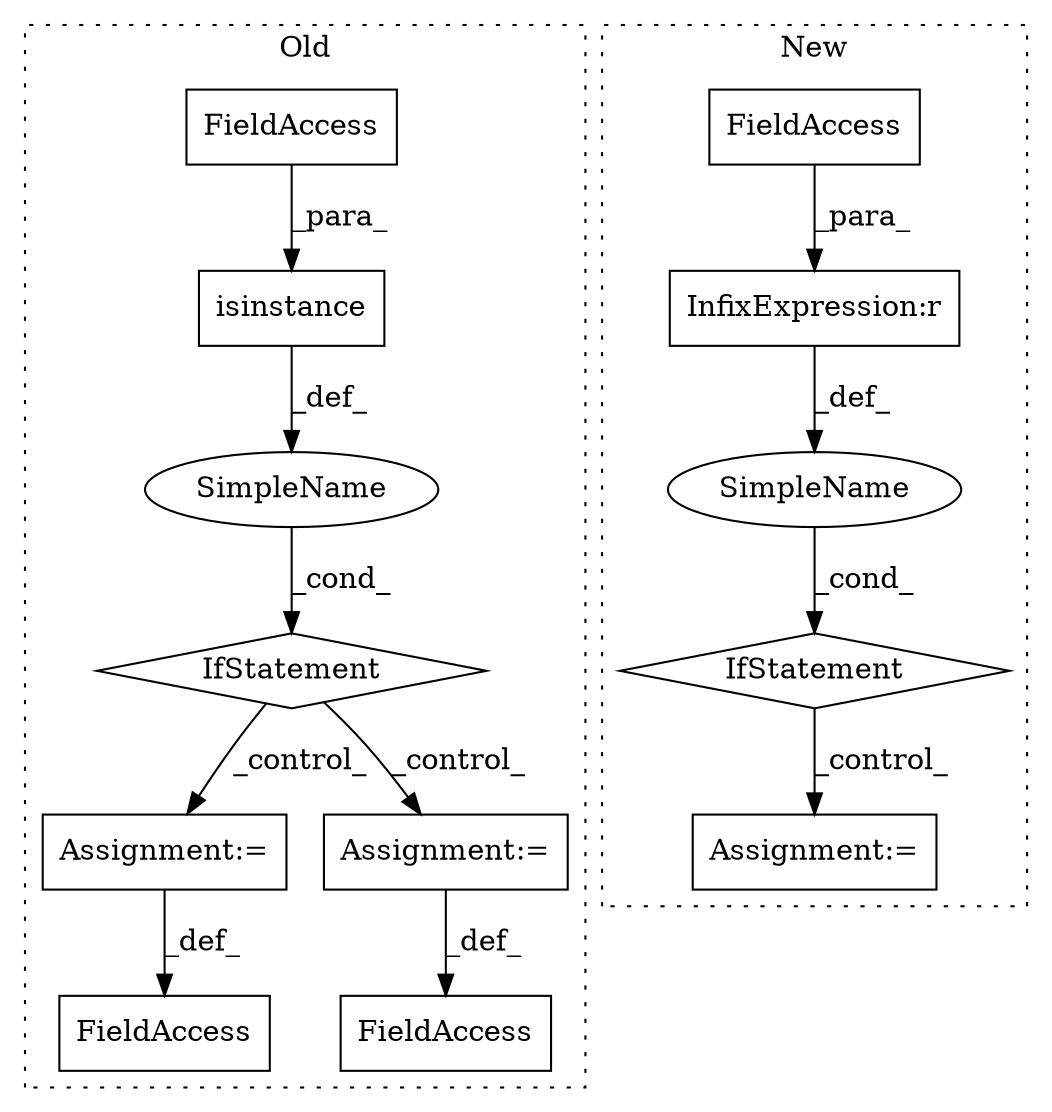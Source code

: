 digraph G {
subgraph cluster0 {
1 [label="isinstance" a="32" s="3914,3946" l="11,1" shape="box"];
3 [label="IfStatement" a="25" s="3910,3947" l="4,2" shape="diamond"];
4 [label="Assignment:=" a="7" s="3972" l="1" shape="box"];
5 [label="SimpleName" a="42" s="" l="" shape="ellipse"];
6 [label="FieldAccess" a="22" s="3932" l="14" shape="box"];
10 [label="Assignment:=" a="7" s="4013" l="1" shape="box"];
11 [label="FieldAccess" a="22" s="4001" l="12" shape="box"];
12 [label="FieldAccess" a="22" s="3957" l="15" shape="box"];
label = "Old";
style="dotted";
}
subgraph cluster1 {
2 [label="IfStatement" a="25" s="3861,3896" l="4,2" shape="diamond"];
7 [label="Assignment:=" a="7" s="3984" l="1" shape="box"];
8 [label="SimpleName" a="42" s="" l="" shape="ellipse"];
9 [label="InfixExpression:r" a="27" s="3882" l="4" shape="box"];
13 [label="FieldAccess" a="22" s="3865" l="17" shape="box"];
label = "New";
style="dotted";
}
1 -> 5 [label="_def_"];
2 -> 7 [label="_control_"];
3 -> 10 [label="_control_"];
3 -> 4 [label="_control_"];
4 -> 12 [label="_def_"];
5 -> 3 [label="_cond_"];
6 -> 1 [label="_para_"];
8 -> 2 [label="_cond_"];
9 -> 8 [label="_def_"];
10 -> 11 [label="_def_"];
13 -> 9 [label="_para_"];
}